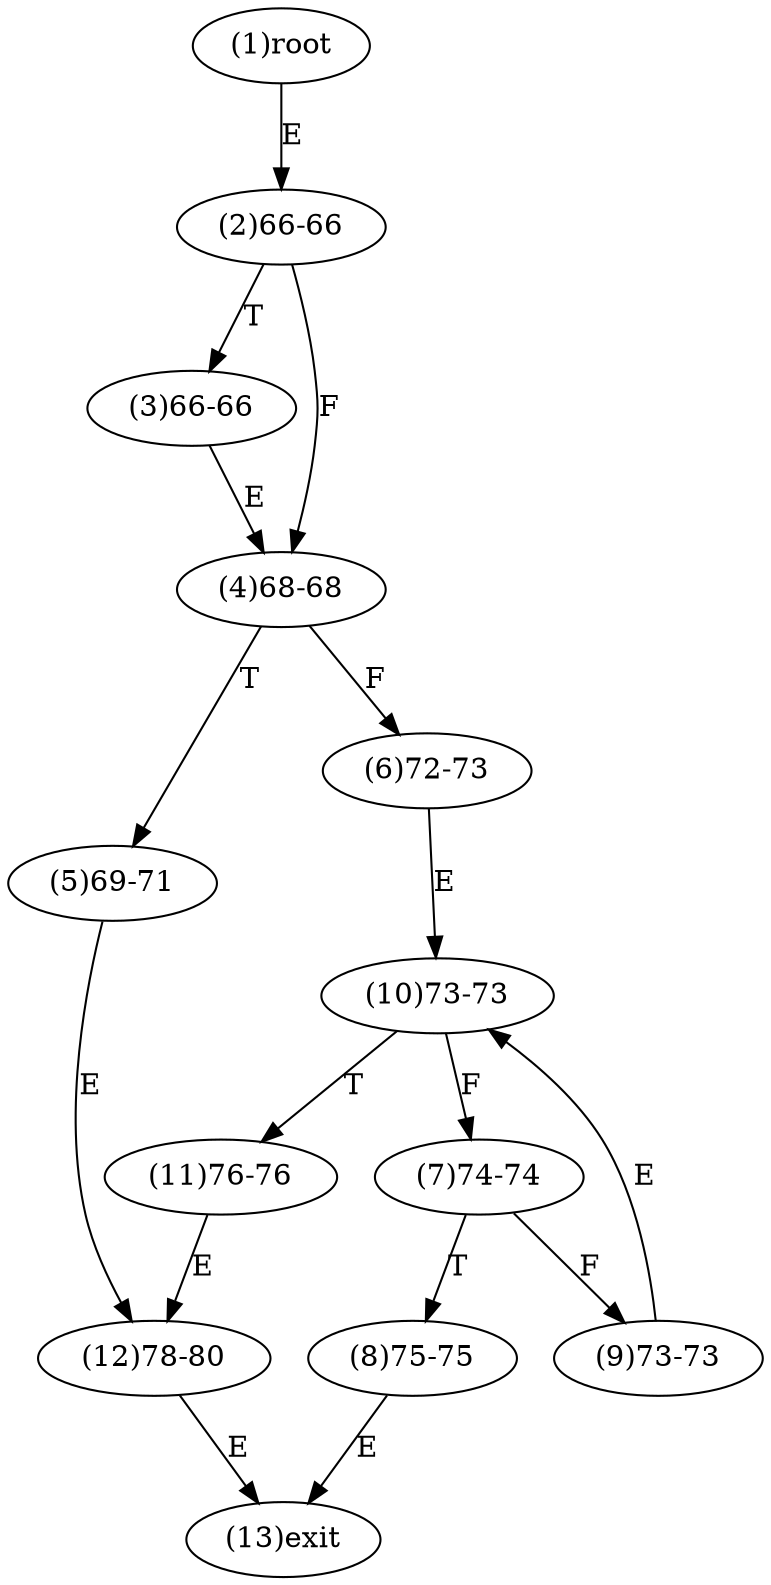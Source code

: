 digraph "" { 
1[ label="(1)root"];
2[ label="(2)66-66"];
3[ label="(3)66-66"];
4[ label="(4)68-68"];
5[ label="(5)69-71"];
6[ label="(6)72-73"];
7[ label="(7)74-74"];
8[ label="(8)75-75"];
9[ label="(9)73-73"];
10[ label="(10)73-73"];
11[ label="(11)76-76"];
12[ label="(12)78-80"];
13[ label="(13)exit"];
1->2[ label="E"];
2->4[ label="F"];
2->3[ label="T"];
3->4[ label="E"];
4->6[ label="F"];
4->5[ label="T"];
5->12[ label="E"];
6->10[ label="E"];
7->9[ label="F"];
7->8[ label="T"];
8->13[ label="E"];
9->10[ label="E"];
10->7[ label="F"];
10->11[ label="T"];
11->12[ label="E"];
12->13[ label="E"];
}
